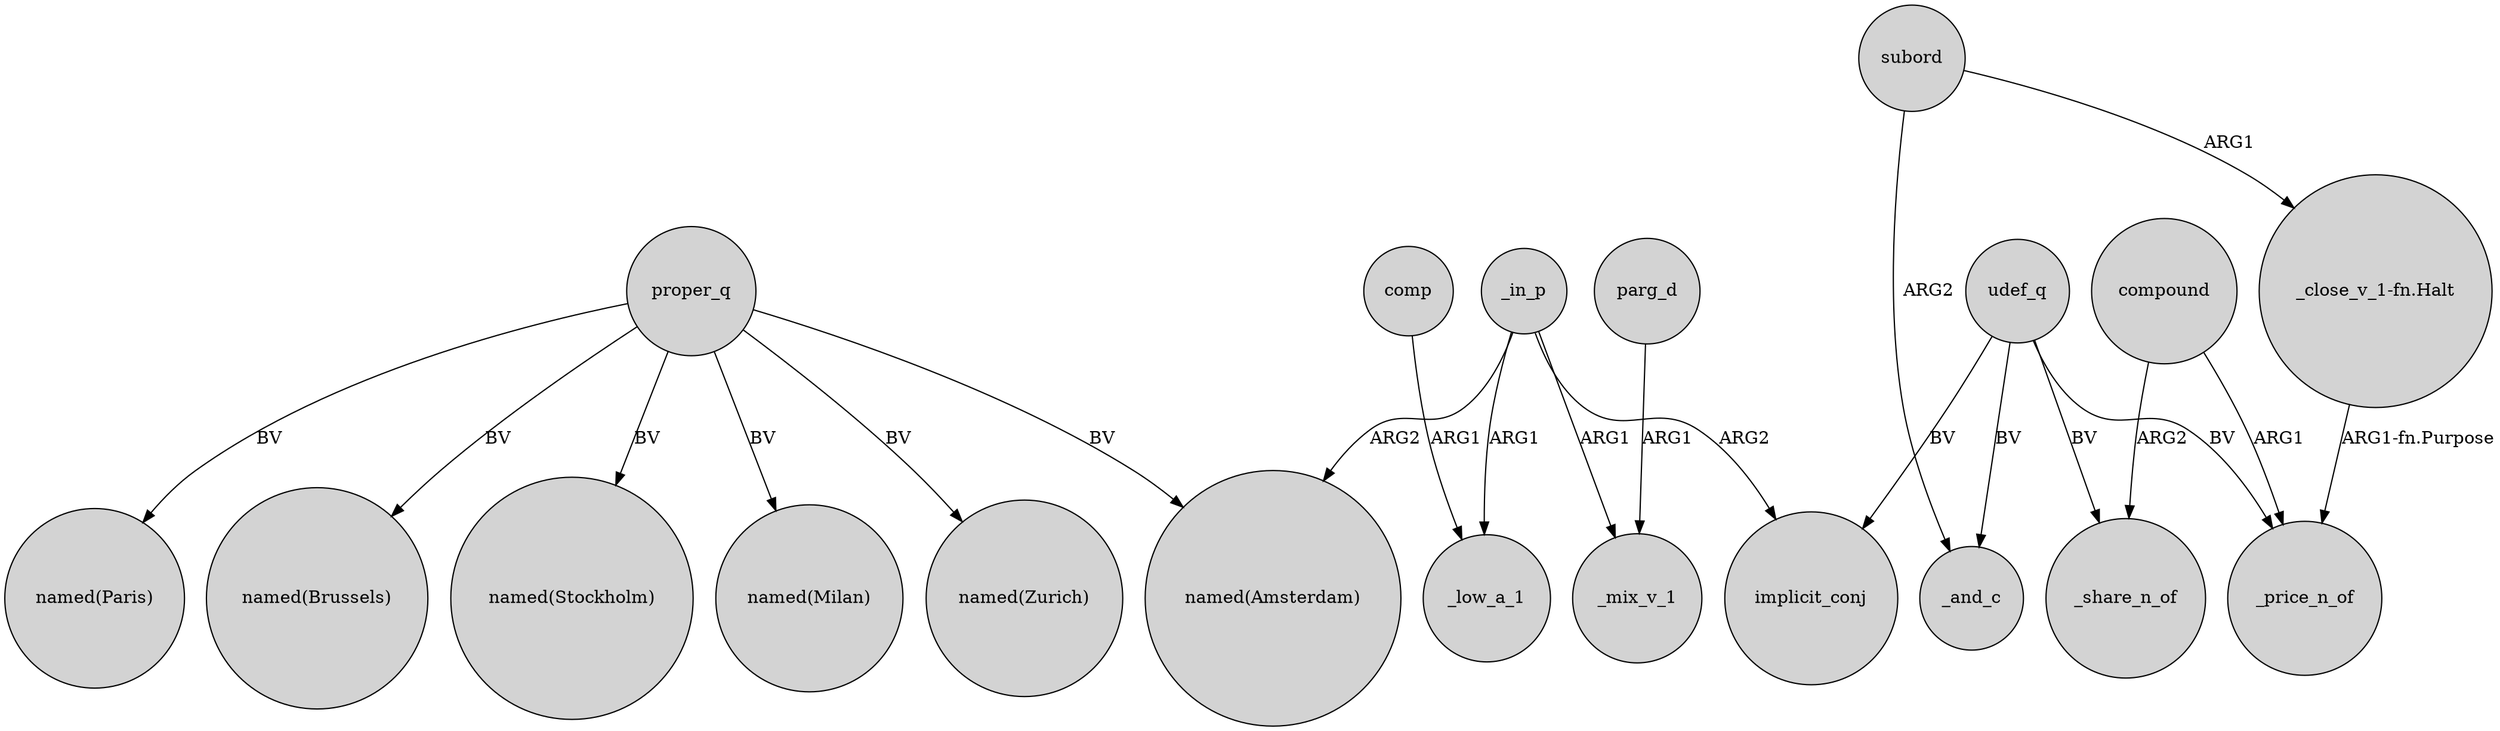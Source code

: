 digraph {
	node [shape=circle style=filled]
	proper_q -> "named(Brussels)" [label=BV]
	proper_q -> "named(Stockholm)" [label=BV]
	comp -> _low_a_1 [label=ARG1]
	udef_q -> _price_n_of [label=BV]
	_in_p -> implicit_conj [label=ARG2]
	subord -> "_close_v_1-fn.Halt" [label=ARG1]
	_in_p -> _mix_v_1 [label=ARG1]
	subord -> _and_c [label=ARG2]
	parg_d -> _mix_v_1 [label=ARG1]
	udef_q -> _and_c [label=BV]
	proper_q -> "named(Milan)" [label=BV]
	proper_q -> "named(Zurich)" [label=BV]
	udef_q -> _share_n_of [label=BV]
	_in_p -> "named(Amsterdam)" [label=ARG2]
	compound -> _share_n_of [label=ARG2]
	proper_q -> "named(Paris)" [label=BV]
	_in_p -> _low_a_1 [label=ARG1]
	"_close_v_1-fn.Halt" -> _price_n_of [label="ARG1-fn.Purpose"]
	compound -> _price_n_of [label=ARG1]
	udef_q -> implicit_conj [label=BV]
	proper_q -> "named(Amsterdam)" [label=BV]
}
